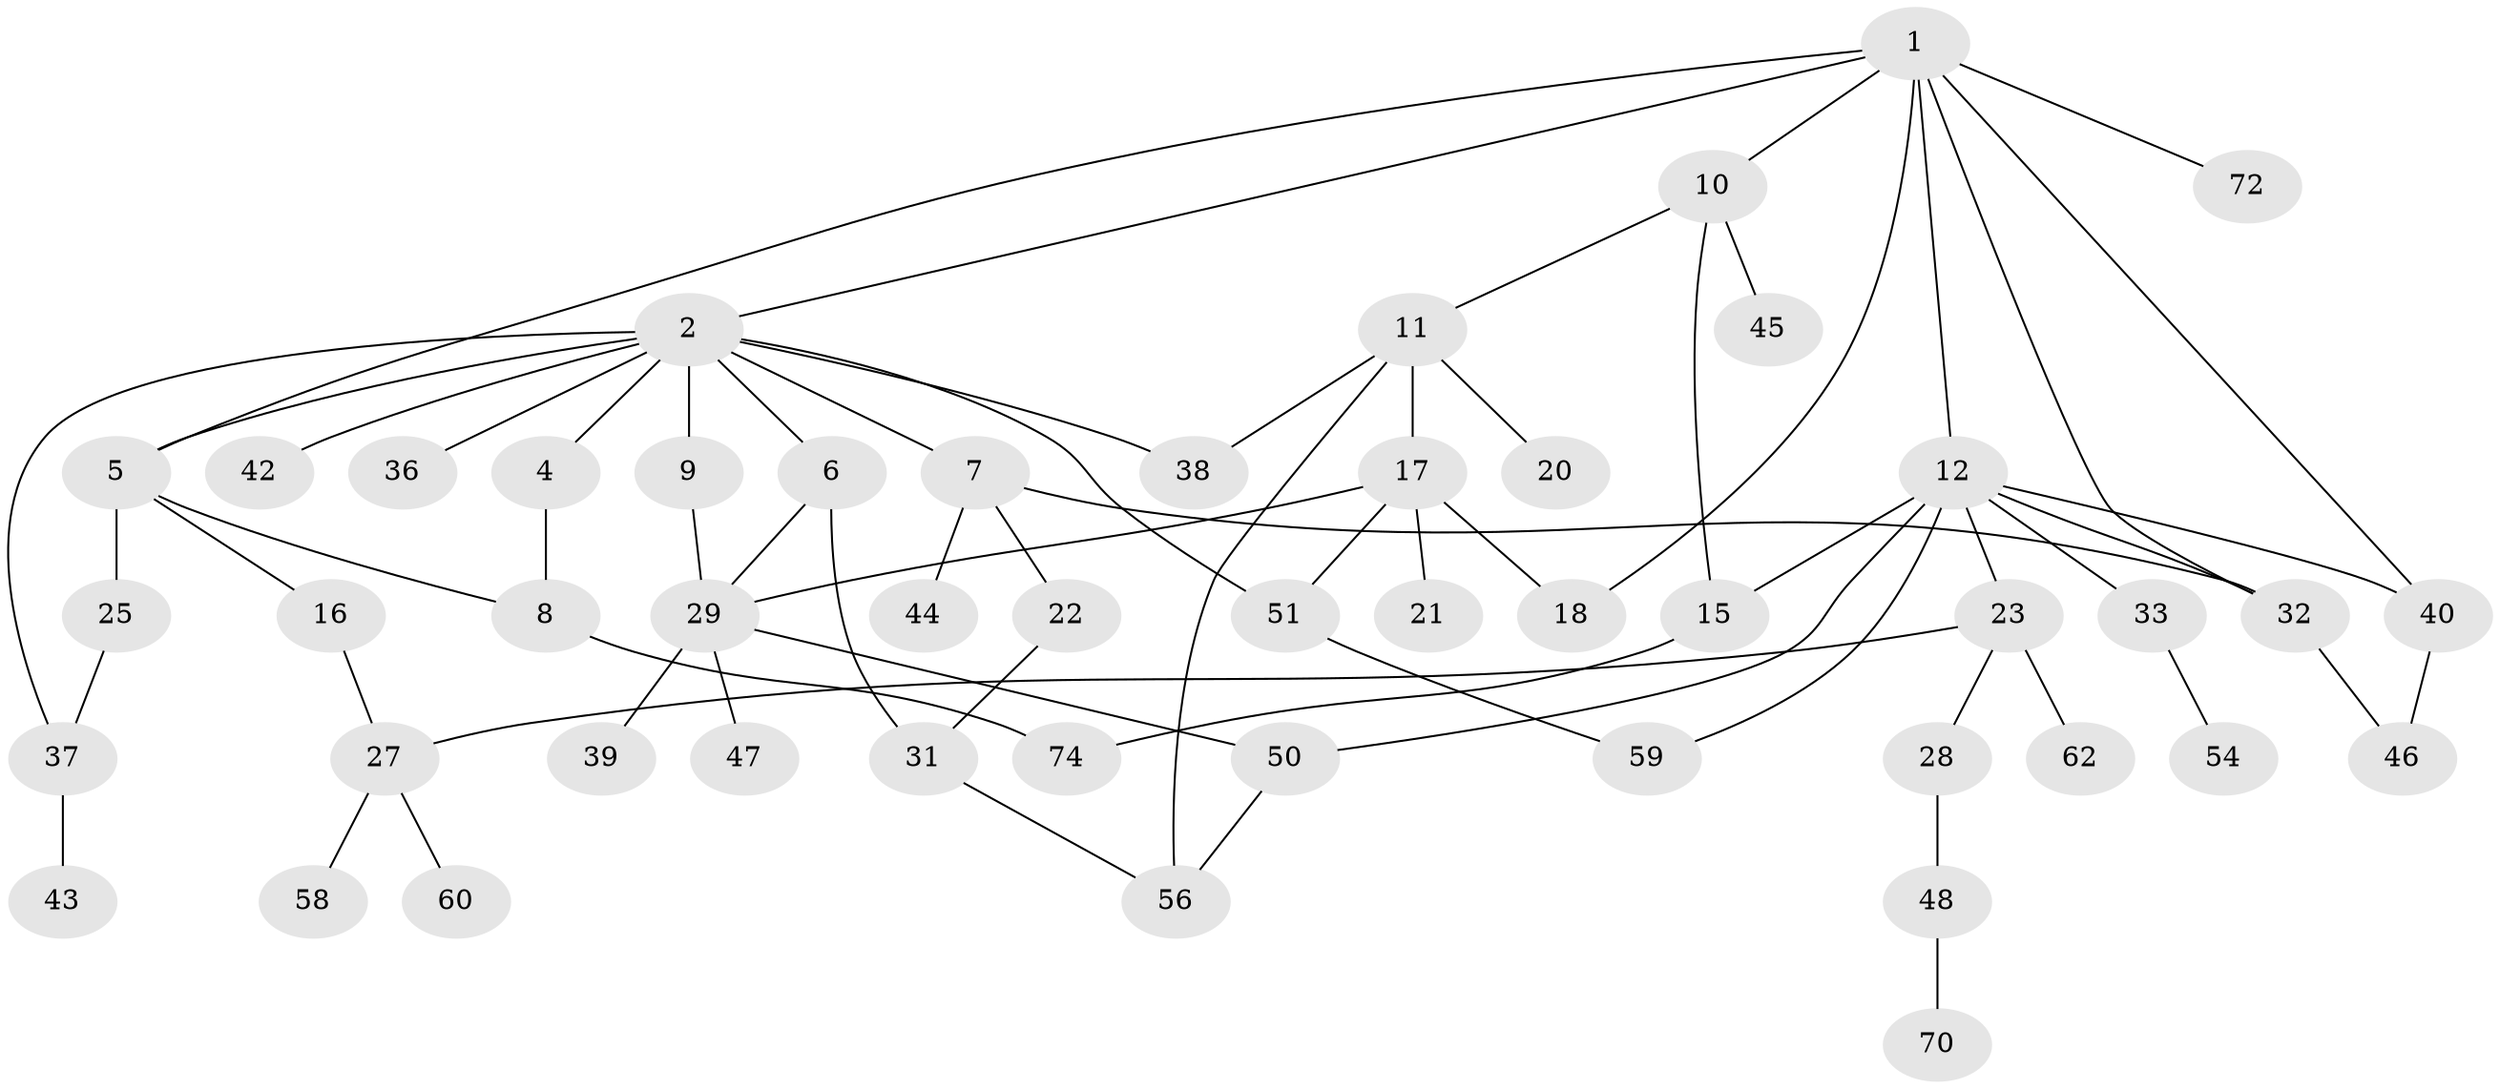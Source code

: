 // original degree distribution, {5: 0.10810810810810811, 7: 0.013513513513513514, 6: 0.02702702702702703, 2: 0.25675675675675674, 3: 0.25675675675675674, 4: 0.04054054054054054, 1: 0.2972972972972973}
// Generated by graph-tools (version 1.1) at 2025/41/03/06/25 10:41:30]
// undirected, 49 vertices, 68 edges
graph export_dot {
graph [start="1"]
  node [color=gray90,style=filled];
  1 [super="+61"];
  2 [super="+3"];
  4;
  5 [super="+26"];
  6;
  7 [super="+19"];
  8 [super="+41"];
  9 [super="+71"];
  10;
  11 [super="+14"];
  12 [super="+13"];
  15 [super="+49"];
  16;
  17 [super="+69"];
  18 [super="+53"];
  20 [super="+34"];
  21;
  22;
  23 [super="+24"];
  25;
  27 [super="+30"];
  28 [super="+57"];
  29 [super="+73"];
  31 [super="+35"];
  32 [super="+65"];
  33;
  36;
  37;
  38;
  39;
  40;
  42;
  43 [super="+55"];
  44;
  45 [super="+67"];
  46;
  47;
  48 [super="+64"];
  50;
  51 [super="+52"];
  54;
  56 [super="+63"];
  58 [super="+66"];
  59 [super="+68"];
  60;
  62;
  70;
  72;
  74;
  1 -- 2;
  1 -- 10;
  1 -- 12;
  1 -- 32;
  1 -- 18;
  1 -- 5;
  1 -- 40;
  1 -- 72;
  2 -- 4;
  2 -- 7;
  2 -- 36;
  2 -- 38;
  2 -- 37;
  2 -- 5;
  2 -- 6;
  2 -- 9;
  2 -- 42;
  2 -- 51;
  4 -- 8;
  5 -- 8;
  5 -- 16;
  5 -- 25;
  6 -- 31;
  6 -- 29;
  7 -- 44;
  7 -- 32;
  7 -- 22;
  8 -- 74;
  9 -- 29;
  10 -- 11;
  10 -- 45;
  10 -- 15;
  11 -- 17;
  11 -- 38;
  11 -- 20;
  11 -- 56;
  12 -- 15;
  12 -- 23;
  12 -- 33;
  12 -- 50;
  12 -- 40;
  12 -- 59;
  12 -- 32;
  15 -- 74;
  16 -- 27;
  17 -- 18;
  17 -- 21;
  17 -- 51;
  17 -- 29;
  22 -- 31;
  23 -- 62;
  23 -- 28 [weight=2];
  23 -- 27;
  25 -- 37;
  27 -- 58;
  27 -- 60;
  28 -- 48;
  29 -- 39;
  29 -- 47;
  29 -- 50;
  31 -- 56;
  32 -- 46;
  33 -- 54;
  37 -- 43;
  40 -- 46;
  48 -- 70;
  50 -- 56;
  51 -- 59;
}
